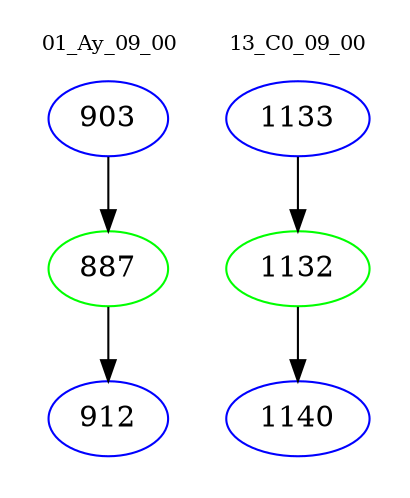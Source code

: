digraph{
subgraph cluster_0 {
color = white
label = "01_Ay_09_00";
fontsize=10;
T0_903 [label="903", color="blue"]
T0_903 -> T0_887 [color="black"]
T0_887 [label="887", color="green"]
T0_887 -> T0_912 [color="black"]
T0_912 [label="912", color="blue"]
}
subgraph cluster_1 {
color = white
label = "13_C0_09_00";
fontsize=10;
T1_1133 [label="1133", color="blue"]
T1_1133 -> T1_1132 [color="black"]
T1_1132 [label="1132", color="green"]
T1_1132 -> T1_1140 [color="black"]
T1_1140 [label="1140", color="blue"]
}
}
